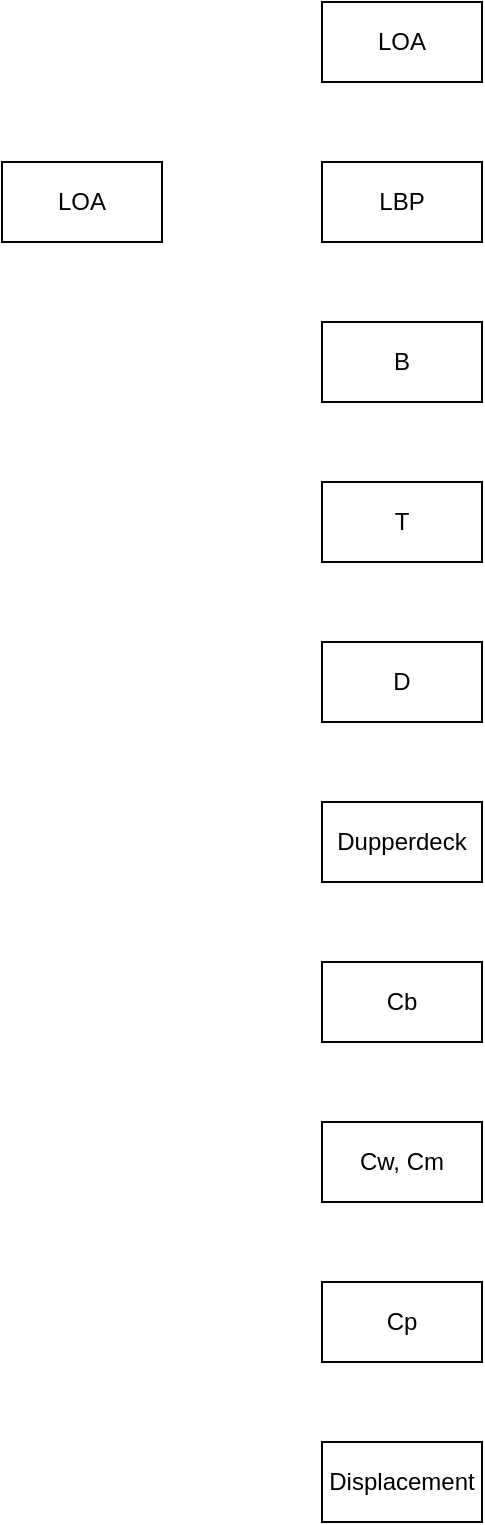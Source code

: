 <mxfile version="11.1.4" type="device"><diagram id="kB_-qwp7hlhkbU84jIvx" name="Page-1"><mxGraphModel dx="582" dy="1604" grid="1" gridSize="10" guides="1" tooltips="1" connect="1" arrows="1" fold="1" page="1" pageScale="1" pageWidth="827" pageHeight="1169" math="0" shadow="0"><root><mxCell id="0"/><mxCell id="1" parent="0"/><mxCell id="sai1MVdhy5YU1st70Rwd-1" value="LBP" style="rounded=0;whiteSpace=wrap;html=1;" vertex="1" parent="1"><mxGeometry x="360" y="160" width="80" height="40" as="geometry"/></mxCell><mxCell id="sai1MVdhy5YU1st70Rwd-4" value="LOA" style="rounded=0;whiteSpace=wrap;html=1;" vertex="1" parent="1"><mxGeometry x="360" y="80" width="80" height="40" as="geometry"/></mxCell><mxCell id="sai1MVdhy5YU1st70Rwd-5" value="B" style="rounded=0;whiteSpace=wrap;html=1;" vertex="1" parent="1"><mxGeometry x="360" y="240" width="80" height="40" as="geometry"/></mxCell><mxCell id="sai1MVdhy5YU1st70Rwd-6" value="T" style="rounded=0;whiteSpace=wrap;html=1;" vertex="1" parent="1"><mxGeometry x="360" y="320" width="80" height="40" as="geometry"/></mxCell><mxCell id="sai1MVdhy5YU1st70Rwd-7" value="Cb" style="rounded=0;whiteSpace=wrap;html=1;" vertex="1" parent="1"><mxGeometry x="360" y="560" width="80" height="40" as="geometry"/></mxCell><mxCell id="sai1MVdhy5YU1st70Rwd-8" value="Cw, Cm" style="rounded=0;whiteSpace=wrap;html=1;" vertex="1" parent="1"><mxGeometry x="360" y="640" width="80" height="40" as="geometry"/></mxCell><mxCell id="sai1MVdhy5YU1st70Rwd-9" value="Cp" style="rounded=0;whiteSpace=wrap;html=1;" vertex="1" parent="1"><mxGeometry x="360" y="720" width="80" height="40" as="geometry"/></mxCell><mxCell id="sai1MVdhy5YU1st70Rwd-10" value="D" style="rounded=0;whiteSpace=wrap;html=1;" vertex="1" parent="1"><mxGeometry x="360" y="400" width="80" height="40" as="geometry"/></mxCell><mxCell id="sai1MVdhy5YU1st70Rwd-11" value="Dupperdeck" style="rounded=0;whiteSpace=wrap;html=1;" vertex="1" parent="1"><mxGeometry x="360" y="480" width="80" height="40" as="geometry"/></mxCell><mxCell id="sai1MVdhy5YU1st70Rwd-12" value="Displacement&lt;br&gt;" style="rounded=0;whiteSpace=wrap;html=1;" vertex="1" parent="1"><mxGeometry x="360" y="800" width="80" height="40" as="geometry"/></mxCell><mxCell id="sai1MVdhy5YU1st70Rwd-13" value="LOA" style="rounded=0;whiteSpace=wrap;html=1;" vertex="1" parent="1"><mxGeometry x="200" y="160" width="80" height="40" as="geometry"/></mxCell></root></mxGraphModel></diagram></mxfile>